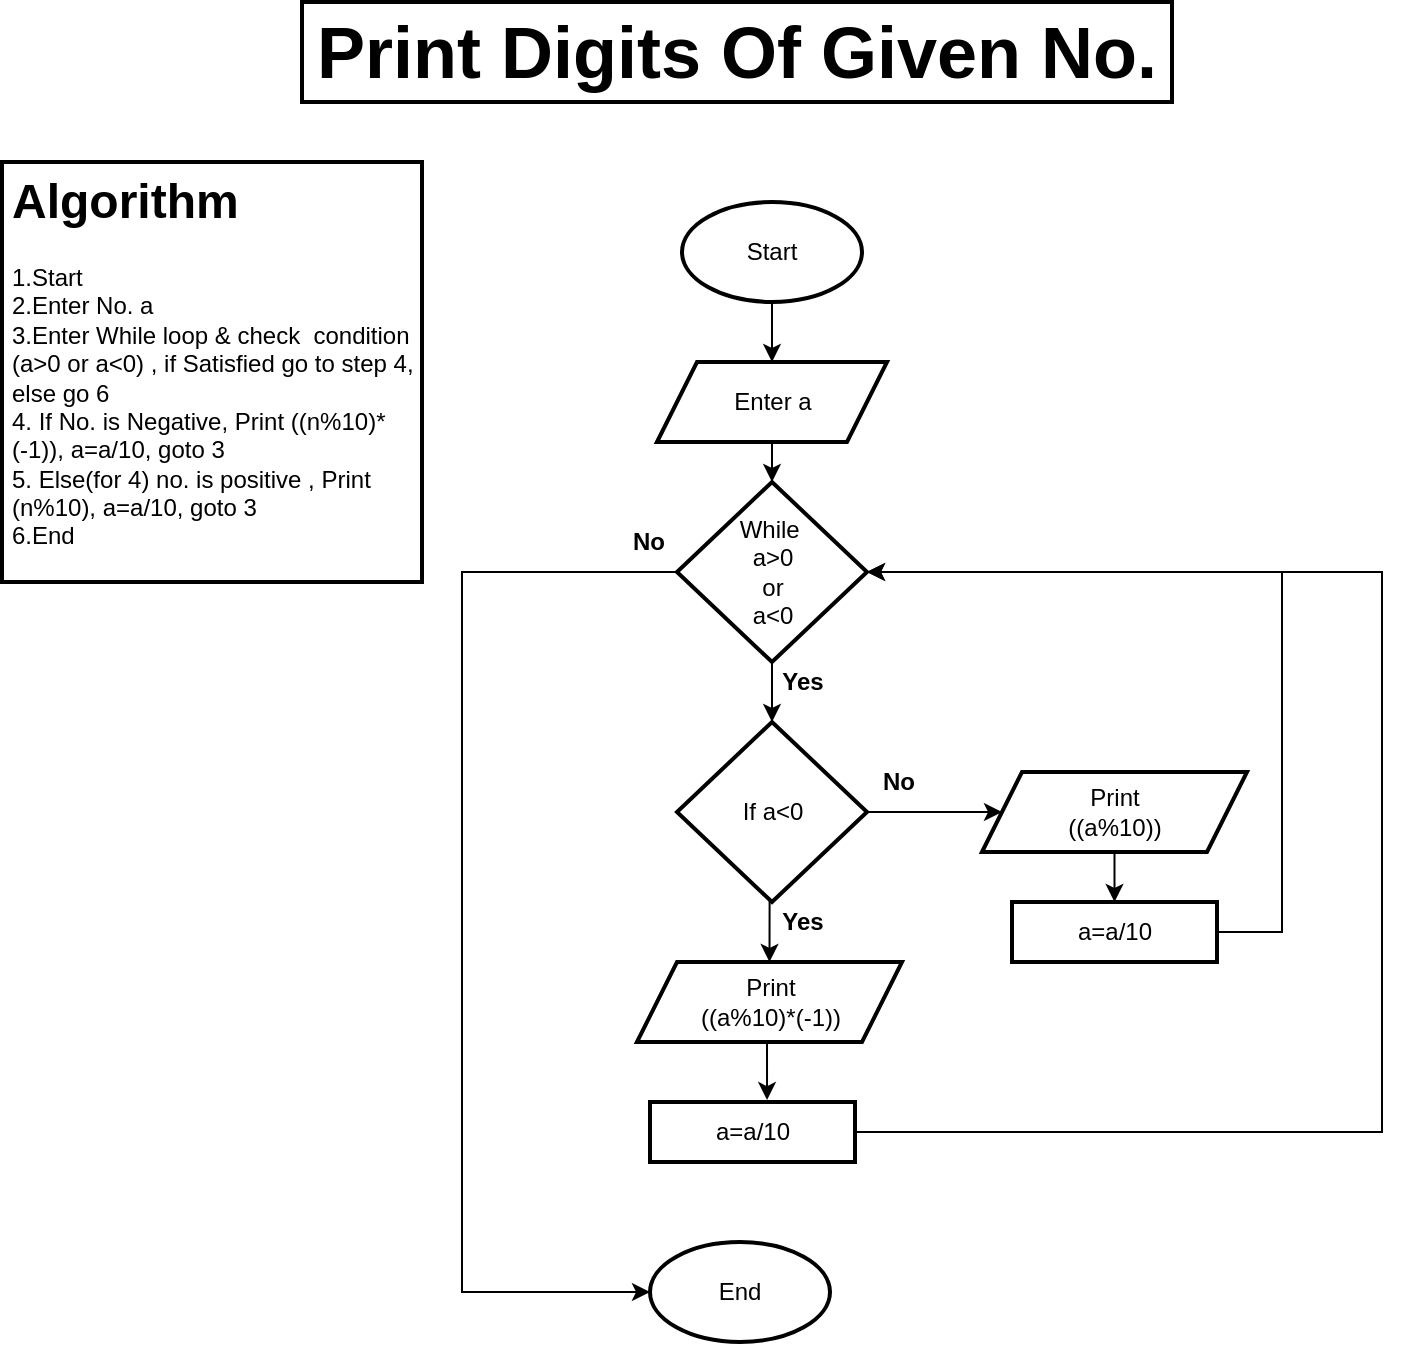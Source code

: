 <mxfile version="13.9.9" type="device"><diagram id="rWf9OYPTlqcJzYLdQR14" name="Page-1"><mxGraphModel dx="585" dy="334" grid="1" gridSize="10" guides="1" tooltips="1" connect="1" arrows="1" fold="1" page="1" pageScale="1" pageWidth="850" pageHeight="1100" background="#FFFFFF" math="0" shadow="0"><root><mxCell id="0"/><mxCell id="1" parent="0"/><mxCell id="E4PTrSRcqkws7KkxvOT4-1" value="&lt;font style=&quot;font-size: 36px&quot;&gt;Print Digits Of Given No.&lt;/font&gt;" style="text;html=1;fillColor=none;align=center;verticalAlign=middle;whiteSpace=wrap;rounded=0;fontStyle=1;strokeWidth=2;strokeColor=#000000;" vertex="1" parent="1"><mxGeometry x="200" y="40" width="435" height="50" as="geometry"/></mxCell><mxCell id="E4PTrSRcqkws7KkxvOT4-2" value="&lt;h1&gt;Algorithm&lt;/h1&gt;&lt;div&gt;1.Start&amp;nbsp;&lt;/div&gt;&lt;div&gt;2.Enter No. a&lt;/div&gt;&lt;div&gt;3.Enter While loop &amp;amp; check&amp;nbsp; condition (a&amp;gt;0 or a&amp;lt;0) , if Satisfied go to step 4, else go 6&lt;/div&gt;&lt;div&gt;4. If No. is Negative, Print ((n%10)*(-1)), a=a/10, goto 3&lt;/div&gt;&lt;div&gt;5. Else(for 4) no. is positive , Print&amp;nbsp;&lt;/div&gt;(n%10), a=a/10, goto 3&lt;br&gt;6.End" style="text;html=1;fillColor=none;spacing=5;spacingTop=-20;whiteSpace=wrap;overflow=hidden;rounded=0;strokeColor=#000000;strokeWidth=2;" vertex="1" parent="1"><mxGeometry x="50" y="120" width="210" height="210" as="geometry"/></mxCell><mxCell id="E4PTrSRcqkws7KkxvOT4-23" style="edgeStyle=orthogonalEdgeStyle;rounded=0;orthogonalLoop=1;jettySize=auto;html=1;exitX=0.5;exitY=1;exitDx=0;exitDy=0;entryX=0.5;entryY=0;entryDx=0;entryDy=0;" edge="1" parent="1" source="E4PTrSRcqkws7KkxvOT4-3" target="E4PTrSRcqkws7KkxvOT4-6"><mxGeometry relative="1" as="geometry"/></mxCell><mxCell id="E4PTrSRcqkws7KkxvOT4-3" value="Start" style="ellipse;whiteSpace=wrap;html=1;strokeColor=#000000;strokeWidth=2;" vertex="1" parent="1"><mxGeometry x="390" y="140" width="90" height="50" as="geometry"/></mxCell><mxCell id="E4PTrSRcqkws7KkxvOT4-5" value="End" style="ellipse;whiteSpace=wrap;html=1;strokeColor=#000000;strokeWidth=2;" vertex="1" parent="1"><mxGeometry x="374" y="660" width="90" height="50" as="geometry"/></mxCell><mxCell id="E4PTrSRcqkws7KkxvOT4-27" style="edgeStyle=orthogonalEdgeStyle;rounded=0;orthogonalLoop=1;jettySize=auto;html=1;exitX=0.5;exitY=1;exitDx=0;exitDy=0;" edge="1" parent="1" source="E4PTrSRcqkws7KkxvOT4-6" target="E4PTrSRcqkws7KkxvOT4-7"><mxGeometry relative="1" as="geometry"/></mxCell><mxCell id="E4PTrSRcqkws7KkxvOT4-6" value="Enter a" style="shape=parallelogram;perimeter=parallelogramPerimeter;whiteSpace=wrap;html=1;fixedSize=1;strokeColor=#000000;strokeWidth=2;" vertex="1" parent="1"><mxGeometry x="377.5" y="220" width="115" height="40" as="geometry"/></mxCell><mxCell id="E4PTrSRcqkws7KkxvOT4-22" style="edgeStyle=orthogonalEdgeStyle;rounded=0;orthogonalLoop=1;jettySize=auto;html=1;exitX=0;exitY=0.5;exitDx=0;exitDy=0;entryX=0;entryY=0.5;entryDx=0;entryDy=0;" edge="1" parent="1" source="E4PTrSRcqkws7KkxvOT4-7" target="E4PTrSRcqkws7KkxvOT4-5"><mxGeometry relative="1" as="geometry"><Array as="points"><mxPoint x="280" y="325"/><mxPoint x="280" y="685"/></Array></mxGeometry></mxCell><mxCell id="E4PTrSRcqkws7KkxvOT4-28" style="edgeStyle=orthogonalEdgeStyle;rounded=0;orthogonalLoop=1;jettySize=auto;html=1;exitX=0.5;exitY=1;exitDx=0;exitDy=0;entryX=0.5;entryY=0;entryDx=0;entryDy=0;" edge="1" parent="1" source="E4PTrSRcqkws7KkxvOT4-7" target="E4PTrSRcqkws7KkxvOT4-8"><mxGeometry relative="1" as="geometry"/></mxCell><mxCell id="E4PTrSRcqkws7KkxvOT4-7" value="While&amp;nbsp;&lt;br&gt;a&amp;gt;0&lt;br&gt;or&lt;br&gt;a&amp;lt;0" style="rhombus;whiteSpace=wrap;html=1;strokeColor=#000000;strokeWidth=2;" vertex="1" parent="1"><mxGeometry x="387.5" y="280" width="95" height="90" as="geometry"/></mxCell><mxCell id="E4PTrSRcqkws7KkxvOT4-14" style="edgeStyle=orthogonalEdgeStyle;rounded=0;orthogonalLoop=1;jettySize=auto;html=1;exitX=0.5;exitY=1;exitDx=0;exitDy=0;entryX=0.5;entryY=0;entryDx=0;entryDy=0;" edge="1" parent="1" source="E4PTrSRcqkws7KkxvOT4-8" target="E4PTrSRcqkws7KkxvOT4-9"><mxGeometry relative="1" as="geometry"/></mxCell><mxCell id="E4PTrSRcqkws7KkxvOT4-16" style="edgeStyle=orthogonalEdgeStyle;rounded=0;orthogonalLoop=1;jettySize=auto;html=1;exitX=1;exitY=0.5;exitDx=0;exitDy=0;entryX=0;entryY=0.5;entryDx=0;entryDy=0;" edge="1" parent="1" source="E4PTrSRcqkws7KkxvOT4-8" target="E4PTrSRcqkws7KkxvOT4-10"><mxGeometry relative="1" as="geometry"/></mxCell><mxCell id="E4PTrSRcqkws7KkxvOT4-8" value="If a&amp;lt;0" style="rhombus;whiteSpace=wrap;html=1;strokeColor=#000000;strokeWidth=2;" vertex="1" parent="1"><mxGeometry x="387.5" y="400" width="95" height="90" as="geometry"/></mxCell><mxCell id="E4PTrSRcqkws7KkxvOT4-15" style="edgeStyle=orthogonalEdgeStyle;rounded=0;orthogonalLoop=1;jettySize=auto;html=1;exitX=0.5;exitY=1;exitDx=0;exitDy=0;entryX=0.571;entryY=-0.033;entryDx=0;entryDy=0;entryPerimeter=0;" edge="1" parent="1" source="E4PTrSRcqkws7KkxvOT4-9" target="E4PTrSRcqkws7KkxvOT4-11"><mxGeometry relative="1" as="geometry"/></mxCell><mxCell id="E4PTrSRcqkws7KkxvOT4-9" value="Print&lt;br&gt;((a%10)*(-1))" style="shape=parallelogram;perimeter=parallelogramPerimeter;whiteSpace=wrap;html=1;fixedSize=1;strokeColor=#000000;strokeWidth=2;" vertex="1" parent="1"><mxGeometry x="367.5" y="520" width="132.5" height="40" as="geometry"/></mxCell><mxCell id="E4PTrSRcqkws7KkxvOT4-17" style="edgeStyle=orthogonalEdgeStyle;rounded=0;orthogonalLoop=1;jettySize=auto;html=1;exitX=0.5;exitY=1;exitDx=0;exitDy=0;entryX=0.5;entryY=0;entryDx=0;entryDy=0;" edge="1" parent="1" source="E4PTrSRcqkws7KkxvOT4-10" target="E4PTrSRcqkws7KkxvOT4-12"><mxGeometry relative="1" as="geometry"/></mxCell><mxCell id="E4PTrSRcqkws7KkxvOT4-10" value="Print&lt;br&gt;((a%10))" style="shape=parallelogram;perimeter=parallelogramPerimeter;whiteSpace=wrap;html=1;fixedSize=1;strokeColor=#000000;strokeWidth=2;" vertex="1" parent="1"><mxGeometry x="540" y="425" width="132.5" height="40" as="geometry"/></mxCell><mxCell id="E4PTrSRcqkws7KkxvOT4-20" style="edgeStyle=orthogonalEdgeStyle;rounded=0;orthogonalLoop=1;jettySize=auto;html=1;exitX=1;exitY=0.5;exitDx=0;exitDy=0;entryX=1;entryY=0.5;entryDx=0;entryDy=0;" edge="1" parent="1" source="E4PTrSRcqkws7KkxvOT4-11" target="E4PTrSRcqkws7KkxvOT4-7"><mxGeometry relative="1" as="geometry"><Array as="points"><mxPoint x="740" y="605"/><mxPoint x="740" y="325"/></Array></mxGeometry></mxCell><mxCell id="E4PTrSRcqkws7KkxvOT4-11" value="a=a/10" style="rounded=0;whiteSpace=wrap;html=1;strokeColor=#000000;strokeWidth=2;" vertex="1" parent="1"><mxGeometry x="374" y="590" width="102.5" height="30" as="geometry"/></mxCell><mxCell id="E4PTrSRcqkws7KkxvOT4-18" style="edgeStyle=orthogonalEdgeStyle;rounded=0;orthogonalLoop=1;jettySize=auto;html=1;exitX=1;exitY=0.5;exitDx=0;exitDy=0;entryX=1;entryY=0.5;entryDx=0;entryDy=0;" edge="1" parent="1" source="E4PTrSRcqkws7KkxvOT4-12" target="E4PTrSRcqkws7KkxvOT4-7"><mxGeometry relative="1" as="geometry"><Array as="points"><mxPoint x="690" y="505"/><mxPoint x="690" y="325"/></Array></mxGeometry></mxCell><mxCell id="E4PTrSRcqkws7KkxvOT4-12" value="a=a/10" style="rounded=0;whiteSpace=wrap;html=1;strokeColor=#000000;strokeWidth=2;" vertex="1" parent="1"><mxGeometry x="555" y="490" width="102.5" height="30" as="geometry"/></mxCell><mxCell id="E4PTrSRcqkws7KkxvOT4-29" value="&lt;b&gt;No&lt;/b&gt;" style="text;html=1;align=center;verticalAlign=middle;resizable=0;points=[];autosize=1;" vertex="1" parent="1"><mxGeometry x="357.5" y="300" width="30" height="20" as="geometry"/></mxCell><mxCell id="E4PTrSRcqkws7KkxvOT4-30" value="&lt;b&gt;No&lt;/b&gt;" style="text;html=1;align=center;verticalAlign=middle;resizable=0;points=[];autosize=1;" vertex="1" parent="1"><mxGeometry x="482.5" y="420" width="30" height="20" as="geometry"/></mxCell><mxCell id="E4PTrSRcqkws7KkxvOT4-31" value="&lt;b&gt;Yes&lt;/b&gt;" style="text;html=1;align=center;verticalAlign=middle;resizable=0;points=[];autosize=1;" vertex="1" parent="1"><mxGeometry x="430" y="370" width="40" height="20" as="geometry"/></mxCell><mxCell id="E4PTrSRcqkws7KkxvOT4-32" value="&lt;b&gt;Yes&lt;/b&gt;" style="text;html=1;align=center;verticalAlign=middle;resizable=0;points=[];autosize=1;" vertex="1" parent="1"><mxGeometry x="430" y="490" width="40" height="20" as="geometry"/></mxCell></root></mxGraphModel></diagram></mxfile>
